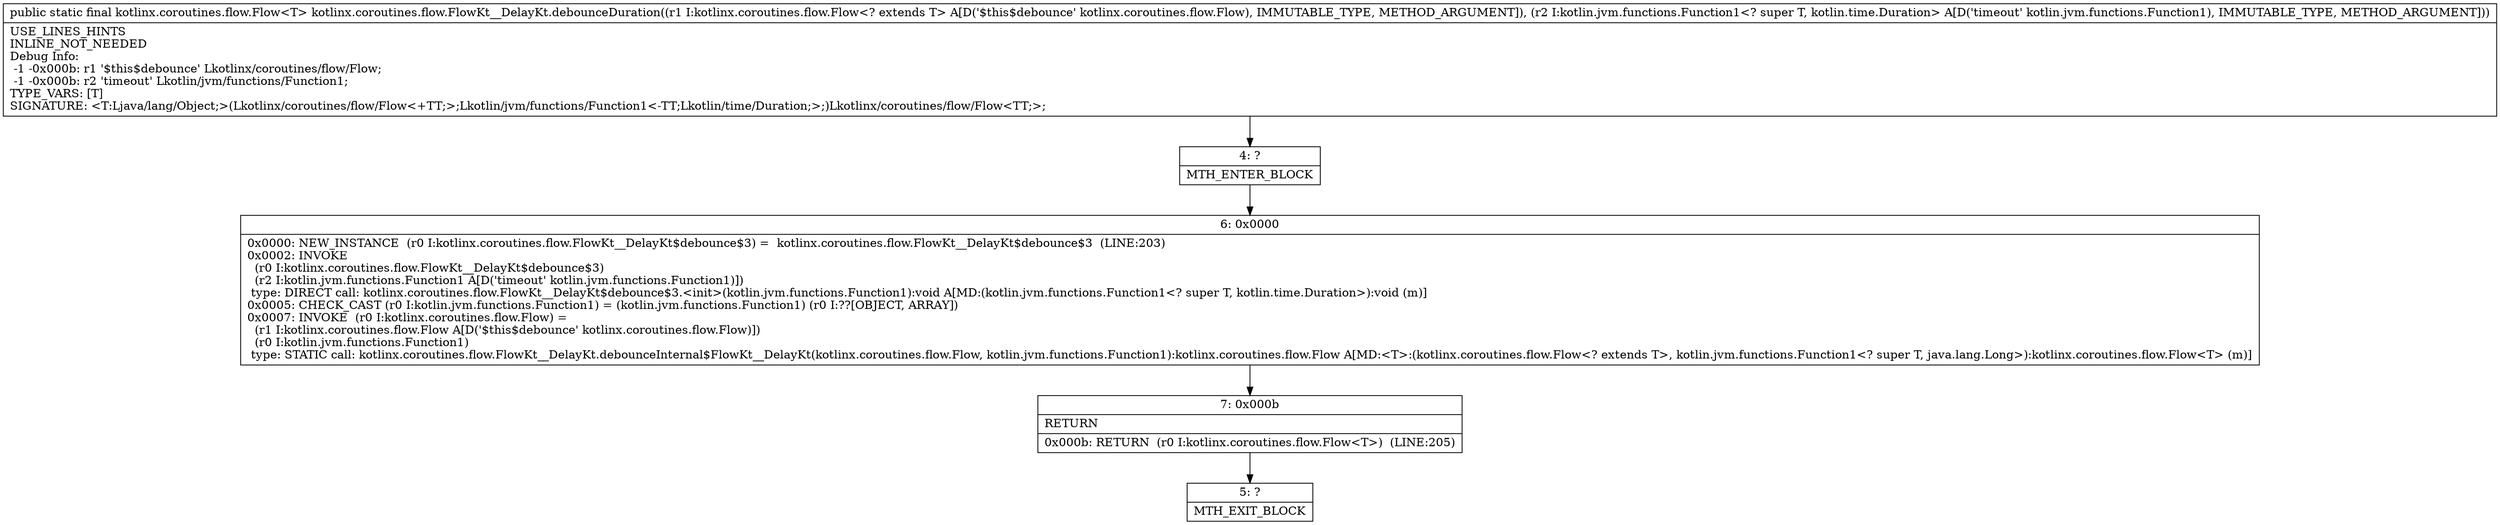 digraph "CFG forkotlinx.coroutines.flow.FlowKt__DelayKt.debounceDuration(Lkotlinx\/coroutines\/flow\/Flow;Lkotlin\/jvm\/functions\/Function1;)Lkotlinx\/coroutines\/flow\/Flow;" {
Node_4 [shape=record,label="{4\:\ ?|MTH_ENTER_BLOCK\l}"];
Node_6 [shape=record,label="{6\:\ 0x0000|0x0000: NEW_INSTANCE  (r0 I:kotlinx.coroutines.flow.FlowKt__DelayKt$debounce$3) =  kotlinx.coroutines.flow.FlowKt__DelayKt$debounce$3  (LINE:203)\l0x0002: INVOKE  \l  (r0 I:kotlinx.coroutines.flow.FlowKt__DelayKt$debounce$3)\l  (r2 I:kotlin.jvm.functions.Function1 A[D('timeout' kotlin.jvm.functions.Function1)])\l type: DIRECT call: kotlinx.coroutines.flow.FlowKt__DelayKt$debounce$3.\<init\>(kotlin.jvm.functions.Function1):void A[MD:(kotlin.jvm.functions.Function1\<? super T, kotlin.time.Duration\>):void (m)]\l0x0005: CHECK_CAST (r0 I:kotlin.jvm.functions.Function1) = (kotlin.jvm.functions.Function1) (r0 I:??[OBJECT, ARRAY]) \l0x0007: INVOKE  (r0 I:kotlinx.coroutines.flow.Flow) = \l  (r1 I:kotlinx.coroutines.flow.Flow A[D('$this$debounce' kotlinx.coroutines.flow.Flow)])\l  (r0 I:kotlin.jvm.functions.Function1)\l type: STATIC call: kotlinx.coroutines.flow.FlowKt__DelayKt.debounceInternal$FlowKt__DelayKt(kotlinx.coroutines.flow.Flow, kotlin.jvm.functions.Function1):kotlinx.coroutines.flow.Flow A[MD:\<T\>:(kotlinx.coroutines.flow.Flow\<? extends T\>, kotlin.jvm.functions.Function1\<? super T, java.lang.Long\>):kotlinx.coroutines.flow.Flow\<T\> (m)]\l}"];
Node_7 [shape=record,label="{7\:\ 0x000b|RETURN\l|0x000b: RETURN  (r0 I:kotlinx.coroutines.flow.Flow\<T\>)  (LINE:205)\l}"];
Node_5 [shape=record,label="{5\:\ ?|MTH_EXIT_BLOCK\l}"];
MethodNode[shape=record,label="{public static final kotlinx.coroutines.flow.Flow\<T\> kotlinx.coroutines.flow.FlowKt__DelayKt.debounceDuration((r1 I:kotlinx.coroutines.flow.Flow\<? extends T\> A[D('$this$debounce' kotlinx.coroutines.flow.Flow), IMMUTABLE_TYPE, METHOD_ARGUMENT]), (r2 I:kotlin.jvm.functions.Function1\<? super T, kotlin.time.Duration\> A[D('timeout' kotlin.jvm.functions.Function1), IMMUTABLE_TYPE, METHOD_ARGUMENT]))  | USE_LINES_HINTS\lINLINE_NOT_NEEDED\lDebug Info:\l  \-1 \-0x000b: r1 '$this$debounce' Lkotlinx\/coroutines\/flow\/Flow;\l  \-1 \-0x000b: r2 'timeout' Lkotlin\/jvm\/functions\/Function1;\lTYPE_VARS: [T]\lSIGNATURE: \<T:Ljava\/lang\/Object;\>(Lkotlinx\/coroutines\/flow\/Flow\<+TT;\>;Lkotlin\/jvm\/functions\/Function1\<\-TT;Lkotlin\/time\/Duration;\>;)Lkotlinx\/coroutines\/flow\/Flow\<TT;\>;\l}"];
MethodNode -> Node_4;Node_4 -> Node_6;
Node_6 -> Node_7;
Node_7 -> Node_5;
}

